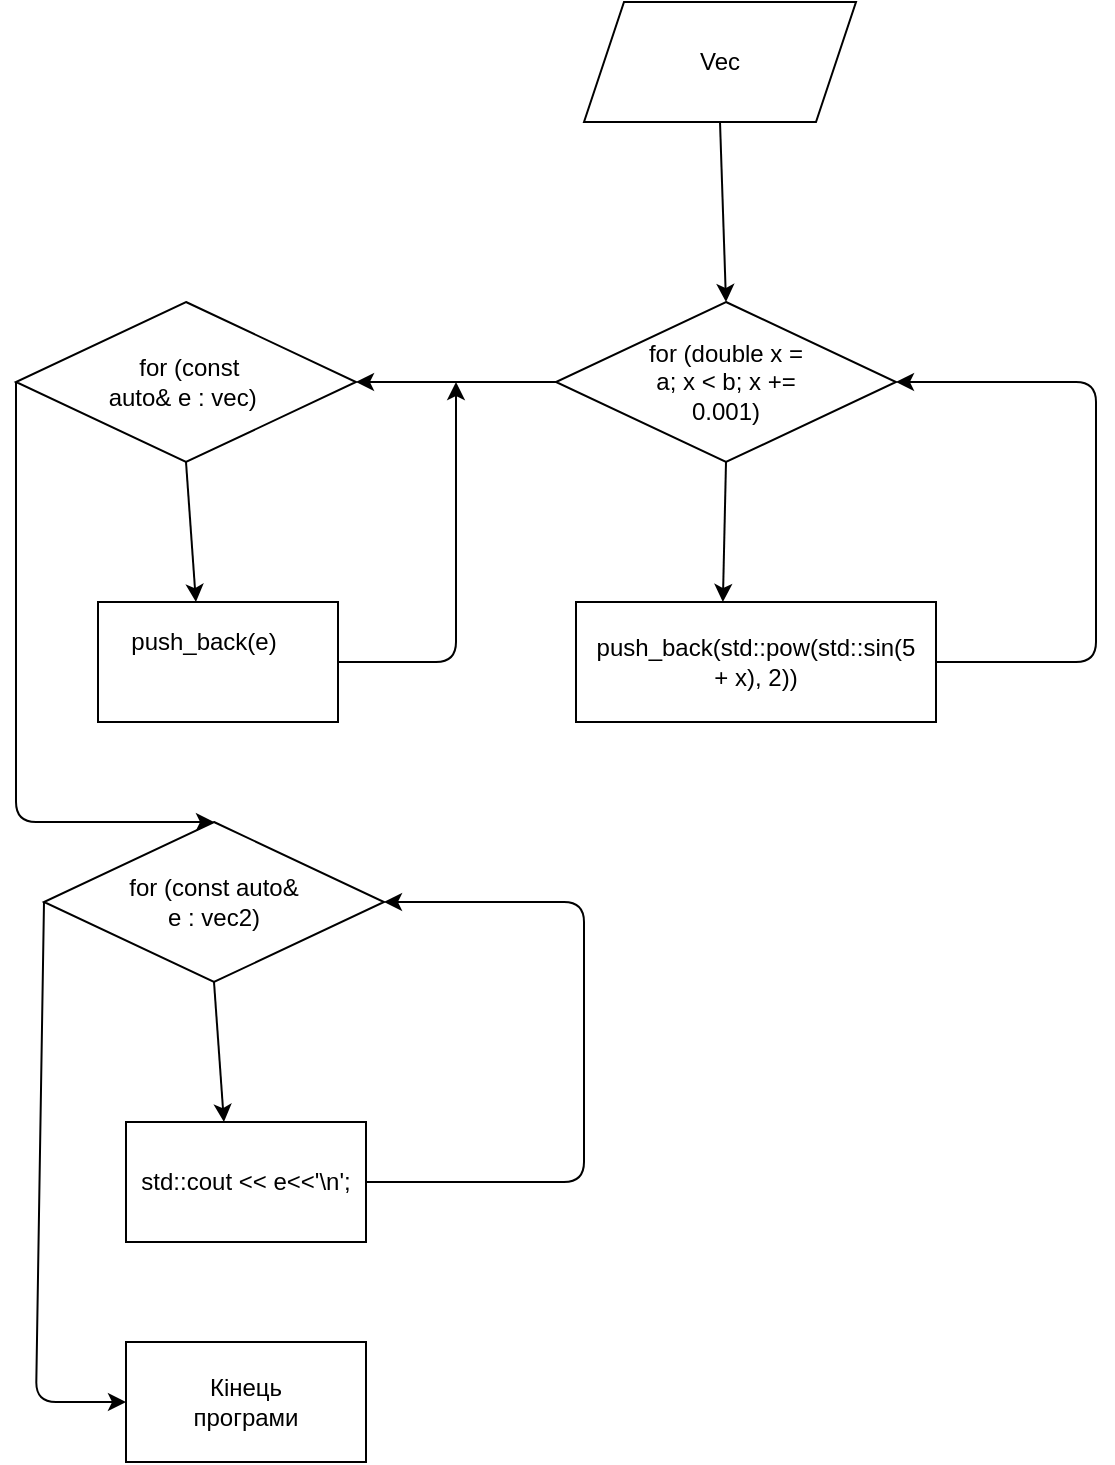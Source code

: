 <mxfile version="14.0.0" type="device"><diagram id="5BQG1QsVHTmJKDCFaPry" name="Page-1"><mxGraphModel dx="1422" dy="794" grid="1" gridSize="10" guides="1" tooltips="1" connect="1" arrows="1" fold="1" page="1" pageScale="1" pageWidth="827" pageHeight="1169" math="0" shadow="0"><root><mxCell id="0"/><mxCell id="1" parent="0"/><mxCell id="zQ1LDU6WUhf21cSkIFLW-1" value="" style="rhombus;whiteSpace=wrap;html=1;" vertex="1" parent="1"><mxGeometry x="340" y="270" width="170" height="80" as="geometry"/></mxCell><mxCell id="zQ1LDU6WUhf21cSkIFLW-3" value="Vec" style="shape=parallelogram;perimeter=parallelogramPerimeter;whiteSpace=wrap;html=1;fixedSize=1;" vertex="1" parent="1"><mxGeometry x="354" y="120" width="136" height="60" as="geometry"/></mxCell><mxCell id="zQ1LDU6WUhf21cSkIFLW-4" value="Text" style="text;html=1;strokeColor=none;fillColor=none;align=center;verticalAlign=middle;whiteSpace=wrap;rounded=0;" vertex="1" parent="1"><mxGeometry x="414" y="430" width="40" height="20" as="geometry"/></mxCell><mxCell id="zQ1LDU6WUhf21cSkIFLW-5" value="" style="endArrow=classic;html=1;exitX=0.5;exitY=1;exitDx=0;exitDy=0;entryX=0.5;entryY=0;entryDx=0;entryDy=0;" edge="1" parent="1" source="zQ1LDU6WUhf21cSkIFLW-3" target="zQ1LDU6WUhf21cSkIFLW-1"><mxGeometry width="50" height="50" relative="1" as="geometry"><mxPoint x="390" y="430" as="sourcePoint"/><mxPoint x="440" y="380" as="targetPoint"/></mxGeometry></mxCell><mxCell id="zQ1LDU6WUhf21cSkIFLW-6" value="for (double x = a; x &lt; b; x += 0.001)" style="text;html=1;strokeColor=none;fillColor=none;align=center;verticalAlign=middle;whiteSpace=wrap;rounded=0;" vertex="1" parent="1"><mxGeometry x="381" y="300" width="88" height="20" as="geometry"/></mxCell><mxCell id="zQ1LDU6WUhf21cSkIFLW-7" value="" style="endArrow=classic;html=1;exitX=0;exitY=0.5;exitDx=0;exitDy=0;entryX=1;entryY=0.5;entryDx=0;entryDy=0;" edge="1" parent="1" source="zQ1LDU6WUhf21cSkIFLW-1" target="zQ1LDU6WUhf21cSkIFLW-16"><mxGeometry width="50" height="50" relative="1" as="geometry"><mxPoint x="330" y="220" as="sourcePoint"/><mxPoint x="250" y="220" as="targetPoint"/></mxGeometry></mxCell><mxCell id="zQ1LDU6WUhf21cSkIFLW-8" value="" style="rounded=0;whiteSpace=wrap;html=1;" vertex="1" parent="1"><mxGeometry x="350" y="420" width="180" height="60" as="geometry"/></mxCell><mxCell id="zQ1LDU6WUhf21cSkIFLW-9" value="" style="endArrow=classic;html=1;exitX=0.5;exitY=1;exitDx=0;exitDy=0;entryX=0.408;entryY=0;entryDx=0;entryDy=0;entryPerimeter=0;" edge="1" parent="1" source="zQ1LDU6WUhf21cSkIFLW-1" target="zQ1LDU6WUhf21cSkIFLW-8"><mxGeometry width="50" height="50" relative="1" as="geometry"><mxPoint x="390" y="430" as="sourcePoint"/><mxPoint x="440" y="380" as="targetPoint"/></mxGeometry></mxCell><mxCell id="zQ1LDU6WUhf21cSkIFLW-10" value="" style="endArrow=classic;html=1;exitX=1;exitY=0.5;exitDx=0;exitDy=0;entryX=1;entryY=0.5;entryDx=0;entryDy=0;" edge="1" parent="1" source="zQ1LDU6WUhf21cSkIFLW-8" target="zQ1LDU6WUhf21cSkIFLW-1"><mxGeometry width="50" height="50" relative="1" as="geometry"><mxPoint x="530" y="460" as="sourcePoint"/><mxPoint x="580" y="450" as="targetPoint"/><Array as="points"><mxPoint x="610" y="450"/><mxPoint x="610" y="310"/></Array></mxGeometry></mxCell><mxCell id="zQ1LDU6WUhf21cSkIFLW-13" value="push_back(std::pow(std::sin(5 + x), 2))" style="text;html=1;strokeColor=none;fillColor=none;align=center;verticalAlign=middle;whiteSpace=wrap;rounded=0;" vertex="1" parent="1"><mxGeometry x="410" y="430" width="60" height="40" as="geometry"/></mxCell><mxCell id="zQ1LDU6WUhf21cSkIFLW-16" value="" style="rhombus;whiteSpace=wrap;html=1;" vertex="1" parent="1"><mxGeometry x="70" y="270" width="170" height="80" as="geometry"/></mxCell><mxCell id="zQ1LDU6WUhf21cSkIFLW-17" value="Text" style="text;html=1;strokeColor=none;fillColor=none;align=center;verticalAlign=middle;whiteSpace=wrap;rounded=0;" vertex="1" parent="1"><mxGeometry x="144" y="430" width="40" height="20" as="geometry"/></mxCell><mxCell id="zQ1LDU6WUhf21cSkIFLW-18" value="&amp;nbsp;for (const auto&amp;amp; e : vec)&amp;nbsp;" style="text;html=1;strokeColor=none;fillColor=none;align=center;verticalAlign=middle;whiteSpace=wrap;rounded=0;" vertex="1" parent="1"><mxGeometry x="111" y="300" width="88" height="20" as="geometry"/></mxCell><mxCell id="zQ1LDU6WUhf21cSkIFLW-19" value="" style="rounded=0;whiteSpace=wrap;html=1;" vertex="1" parent="1"><mxGeometry x="111" y="420" width="120" height="60" as="geometry"/></mxCell><mxCell id="zQ1LDU6WUhf21cSkIFLW-20" value="" style="endArrow=classic;html=1;exitX=0.5;exitY=1;exitDx=0;exitDy=0;entryX=0.408;entryY=0;entryDx=0;entryDy=0;entryPerimeter=0;" edge="1" parent="1" source="zQ1LDU6WUhf21cSkIFLW-16" target="zQ1LDU6WUhf21cSkIFLW-19"><mxGeometry width="50" height="50" relative="1" as="geometry"><mxPoint x="120" y="430" as="sourcePoint"/><mxPoint x="170" y="380" as="targetPoint"/></mxGeometry></mxCell><mxCell id="zQ1LDU6WUhf21cSkIFLW-22" value="push_back(e)" style="text;html=1;strokeColor=none;fillColor=none;align=center;verticalAlign=middle;whiteSpace=wrap;rounded=0;" vertex="1" parent="1"><mxGeometry x="144" y="430" width="40" height="20" as="geometry"/></mxCell><mxCell id="zQ1LDU6WUhf21cSkIFLW-24" value="" style="endArrow=classic;html=1;exitX=1;exitY=0.5;exitDx=0;exitDy=0;" edge="1" parent="1" source="zQ1LDU6WUhf21cSkIFLW-19"><mxGeometry width="50" height="50" relative="1" as="geometry"><mxPoint x="390" y="400" as="sourcePoint"/><mxPoint x="290" y="310" as="targetPoint"/><Array as="points"><mxPoint x="290" y="450"/></Array></mxGeometry></mxCell><mxCell id="zQ1LDU6WUhf21cSkIFLW-25" value="" style="rhombus;whiteSpace=wrap;html=1;" vertex="1" parent="1"><mxGeometry x="84" y="530" width="170" height="80" as="geometry"/></mxCell><mxCell id="zQ1LDU6WUhf21cSkIFLW-26" value="Text" style="text;html=1;strokeColor=none;fillColor=none;align=center;verticalAlign=middle;whiteSpace=wrap;rounded=0;" vertex="1" parent="1"><mxGeometry x="158" y="690" width="40" height="20" as="geometry"/></mxCell><mxCell id="zQ1LDU6WUhf21cSkIFLW-27" value="for (const auto&amp;amp; e : vec2)" style="text;html=1;strokeColor=none;fillColor=none;align=center;verticalAlign=middle;whiteSpace=wrap;rounded=0;" vertex="1" parent="1"><mxGeometry x="125" y="560" width="88" height="20" as="geometry"/></mxCell><mxCell id="zQ1LDU6WUhf21cSkIFLW-28" value="" style="rounded=0;whiteSpace=wrap;html=1;" vertex="1" parent="1"><mxGeometry x="125" y="680" width="120" height="60" as="geometry"/></mxCell><mxCell id="zQ1LDU6WUhf21cSkIFLW-29" value="" style="endArrow=classic;html=1;exitX=0.5;exitY=1;exitDx=0;exitDy=0;entryX=0.408;entryY=0;entryDx=0;entryDy=0;entryPerimeter=0;" edge="1" parent="1" source="zQ1LDU6WUhf21cSkIFLW-25" target="zQ1LDU6WUhf21cSkIFLW-28"><mxGeometry width="50" height="50" relative="1" as="geometry"><mxPoint x="134" y="690" as="sourcePoint"/><mxPoint x="184" y="640" as="targetPoint"/></mxGeometry></mxCell><mxCell id="zQ1LDU6WUhf21cSkIFLW-30" value="" style="endArrow=classic;html=1;exitX=1;exitY=0.5;exitDx=0;exitDy=0;entryX=1;entryY=0.5;entryDx=0;entryDy=0;" edge="1" parent="1" source="zQ1LDU6WUhf21cSkIFLW-28" target="zQ1LDU6WUhf21cSkIFLW-25"><mxGeometry width="50" height="50" relative="1" as="geometry"><mxPoint x="274" y="720" as="sourcePoint"/><mxPoint x="324" y="710" as="targetPoint"/><Array as="points"><mxPoint x="354" y="710"/><mxPoint x="354" y="570"/></Array></mxGeometry></mxCell><mxCell id="zQ1LDU6WUhf21cSkIFLW-32" value="" style="endArrow=classic;html=1;exitX=0;exitY=0.5;exitDx=0;exitDy=0;entryX=0.5;entryY=0;entryDx=0;entryDy=0;" edge="1" parent="1" source="zQ1LDU6WUhf21cSkIFLW-16" target="zQ1LDU6WUhf21cSkIFLW-25"><mxGeometry width="50" height="50" relative="1" as="geometry"><mxPoint x="390" y="400" as="sourcePoint"/><mxPoint x="60" y="520" as="targetPoint"/><Array as="points"><mxPoint x="70" y="530"/></Array></mxGeometry></mxCell><mxCell id="zQ1LDU6WUhf21cSkIFLW-33" value="std::cout &amp;lt;&amp;lt; e&amp;lt;&amp;lt;'\n';" style="text;html=1;strokeColor=none;fillColor=none;align=center;verticalAlign=middle;whiteSpace=wrap;rounded=0;" vertex="1" parent="1"><mxGeometry x="130" y="700" width="110" height="20" as="geometry"/></mxCell><mxCell id="zQ1LDU6WUhf21cSkIFLW-34" value="" style="rounded=0;whiteSpace=wrap;html=1;" vertex="1" parent="1"><mxGeometry x="125" y="790" width="120" height="60" as="geometry"/></mxCell><mxCell id="zQ1LDU6WUhf21cSkIFLW-35" value="" style="endArrow=classic;html=1;exitX=0;exitY=0.5;exitDx=0;exitDy=0;entryX=0;entryY=0.5;entryDx=0;entryDy=0;" edge="1" parent="1" source="zQ1LDU6WUhf21cSkIFLW-25" target="zQ1LDU6WUhf21cSkIFLW-34"><mxGeometry width="50" height="50" relative="1" as="geometry"><mxPoint x="390" y="590" as="sourcePoint"/><mxPoint x="80" y="830" as="targetPoint"/><Array as="points"><mxPoint x="80" y="820"/></Array></mxGeometry></mxCell><mxCell id="zQ1LDU6WUhf21cSkIFLW-36" value="Кінець програми" style="text;html=1;strokeColor=none;fillColor=none;align=center;verticalAlign=middle;whiteSpace=wrap;rounded=0;" vertex="1" parent="1"><mxGeometry x="165" y="810" width="40" height="20" as="geometry"/></mxCell></root></mxGraphModel></diagram></mxfile>